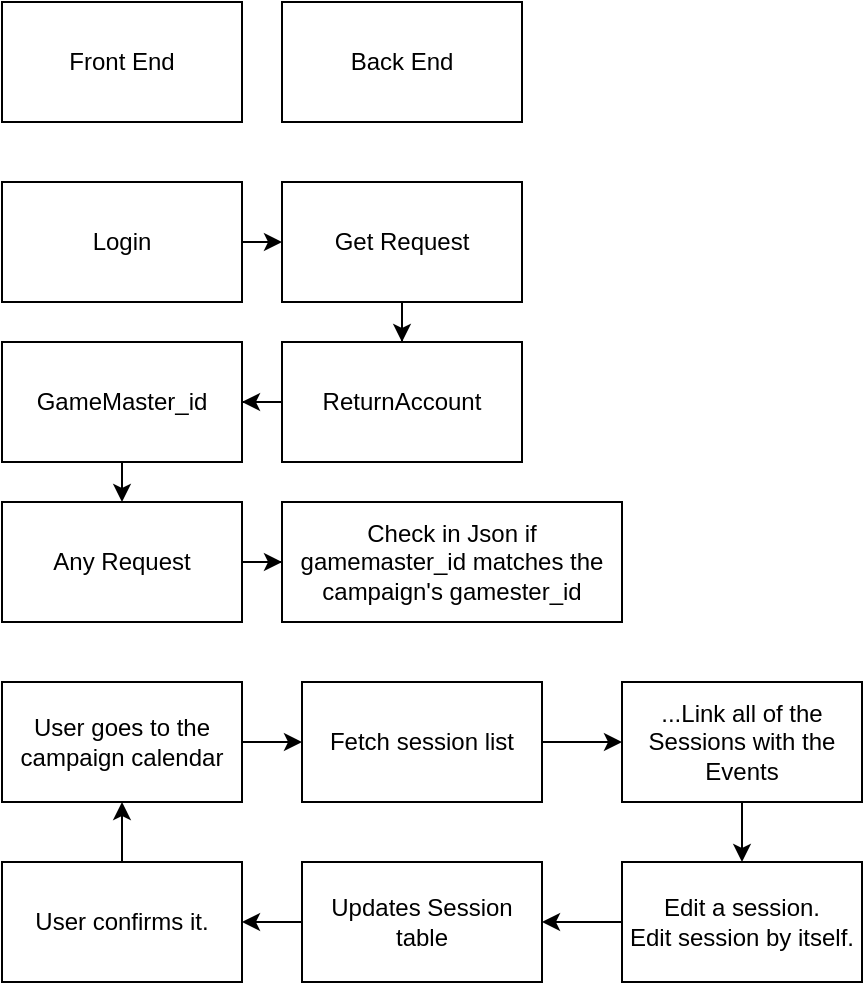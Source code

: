 <mxfile version="18.1.1"><diagram id="XKaJWGBMss40M4ys-avb" name="Page-1"><mxGraphModel dx="946" dy="645" grid="1" gridSize="10" guides="1" tooltips="1" connect="1" arrows="1" fold="1" page="1" pageScale="1" pageWidth="850" pageHeight="1100" math="0" shadow="0"><root><mxCell id="0"/><mxCell id="1" parent="0"/><mxCell id="0wIJuV0YBwjlN4jnGiiG-1" value="Front End" style="rounded=0;whiteSpace=wrap;html=1;" vertex="1" parent="1"><mxGeometry x="10" y="10" width="120" height="60" as="geometry"/></mxCell><mxCell id="0wIJuV0YBwjlN4jnGiiG-2" value="Back End" style="rounded=0;whiteSpace=wrap;html=1;" vertex="1" parent="1"><mxGeometry x="150" y="10" width="120" height="60" as="geometry"/></mxCell><mxCell id="0wIJuV0YBwjlN4jnGiiG-3" value="Login" style="rounded=0;whiteSpace=wrap;html=1;" vertex="1" parent="1"><mxGeometry x="10" y="100" width="120" height="60" as="geometry"/></mxCell><mxCell id="0wIJuV0YBwjlN4jnGiiG-4" value="" style="endArrow=classic;html=1;rounded=0;exitX=1;exitY=0.5;exitDx=0;exitDy=0;" edge="1" parent="1" source="0wIJuV0YBwjlN4jnGiiG-3" target="0wIJuV0YBwjlN4jnGiiG-5"><mxGeometry width="50" height="50" relative="1" as="geometry"><mxPoint x="190" y="310" as="sourcePoint"/><mxPoint x="240" y="130" as="targetPoint"/></mxGeometry></mxCell><mxCell id="0wIJuV0YBwjlN4jnGiiG-6" style="edgeStyle=orthogonalEdgeStyle;rounded=0;orthogonalLoop=1;jettySize=auto;html=1;" edge="1" parent="1" source="0wIJuV0YBwjlN4jnGiiG-5" target="0wIJuV0YBwjlN4jnGiiG-7"><mxGeometry relative="1" as="geometry"><mxPoint x="210" y="210" as="targetPoint"/></mxGeometry></mxCell><mxCell id="0wIJuV0YBwjlN4jnGiiG-5" value="Get Request" style="rounded=0;whiteSpace=wrap;html=1;" vertex="1" parent="1"><mxGeometry x="150" y="100" width="120" height="60" as="geometry"/></mxCell><mxCell id="0wIJuV0YBwjlN4jnGiiG-8" style="edgeStyle=orthogonalEdgeStyle;rounded=0;orthogonalLoop=1;jettySize=auto;html=1;" edge="1" parent="1" source="0wIJuV0YBwjlN4jnGiiG-7" target="0wIJuV0YBwjlN4jnGiiG-9"><mxGeometry relative="1" as="geometry"><mxPoint x="130" y="210" as="targetPoint"/></mxGeometry></mxCell><mxCell id="0wIJuV0YBwjlN4jnGiiG-7" value="ReturnAccount" style="rounded=0;whiteSpace=wrap;html=1;" vertex="1" parent="1"><mxGeometry x="150" y="180" width="120" height="60" as="geometry"/></mxCell><mxCell id="0wIJuV0YBwjlN4jnGiiG-11" style="edgeStyle=orthogonalEdgeStyle;rounded=0;orthogonalLoop=1;jettySize=auto;html=1;exitX=0.5;exitY=1;exitDx=0;exitDy=0;entryX=0.5;entryY=0;entryDx=0;entryDy=0;" edge="1" parent="1" source="0wIJuV0YBwjlN4jnGiiG-9" target="0wIJuV0YBwjlN4jnGiiG-10"><mxGeometry relative="1" as="geometry"/></mxCell><mxCell id="0wIJuV0YBwjlN4jnGiiG-9" value="GameMaster_id" style="rounded=0;whiteSpace=wrap;html=1;" vertex="1" parent="1"><mxGeometry x="10" y="180" width="120" height="60" as="geometry"/></mxCell><mxCell id="0wIJuV0YBwjlN4jnGiiG-12" style="edgeStyle=orthogonalEdgeStyle;rounded=0;orthogonalLoop=1;jettySize=auto;html=1;" edge="1" parent="1" source="0wIJuV0YBwjlN4jnGiiG-10" target="0wIJuV0YBwjlN4jnGiiG-13"><mxGeometry relative="1" as="geometry"><mxPoint x="240" y="290" as="targetPoint"/></mxGeometry></mxCell><mxCell id="0wIJuV0YBwjlN4jnGiiG-10" value="Any Request" style="rounded=0;whiteSpace=wrap;html=1;" vertex="1" parent="1"><mxGeometry x="10" y="260" width="120" height="60" as="geometry"/></mxCell><mxCell id="0wIJuV0YBwjlN4jnGiiG-13" value="Check in Json if gamemaster_id matches the campaign's gamester_id" style="rounded=0;whiteSpace=wrap;html=1;" vertex="1" parent="1"><mxGeometry x="150" y="260" width="170" height="60" as="geometry"/></mxCell><mxCell id="0wIJuV0YBwjlN4jnGiiG-15" style="edgeStyle=orthogonalEdgeStyle;rounded=0;orthogonalLoop=1;jettySize=auto;html=1;exitX=1;exitY=0.5;exitDx=0;exitDy=0;" edge="1" parent="1" source="0wIJuV0YBwjlN4jnGiiG-14" target="0wIJuV0YBwjlN4jnGiiG-19"><mxGeometry relative="1" as="geometry"><mxPoint x="220" y="380" as="targetPoint"/></mxGeometry></mxCell><mxCell id="0wIJuV0YBwjlN4jnGiiG-14" value="User goes to the campaign calendar" style="rounded=0;whiteSpace=wrap;html=1;" vertex="1" parent="1"><mxGeometry x="10" y="350" width="120" height="60" as="geometry"/></mxCell><mxCell id="0wIJuV0YBwjlN4jnGiiG-17" style="edgeStyle=orthogonalEdgeStyle;rounded=0;orthogonalLoop=1;jettySize=auto;html=1;" edge="1" parent="1" source="0wIJuV0YBwjlN4jnGiiG-16" target="0wIJuV0YBwjlN4jnGiiG-18"><mxGeometry relative="1" as="geometry"><mxPoint x="380" y="470" as="targetPoint"/></mxGeometry></mxCell><mxCell id="0wIJuV0YBwjlN4jnGiiG-16" value="...Link all of the Sessions with the Events" style="rounded=0;whiteSpace=wrap;html=1;" vertex="1" parent="1"><mxGeometry x="320" y="350" width="120" height="60" as="geometry"/></mxCell><mxCell id="0wIJuV0YBwjlN4jnGiiG-21" style="edgeStyle=orthogonalEdgeStyle;rounded=0;orthogonalLoop=1;jettySize=auto;html=1;" edge="1" parent="1" source="0wIJuV0YBwjlN4jnGiiG-18" target="0wIJuV0YBwjlN4jnGiiG-22"><mxGeometry relative="1" as="geometry"><mxPoint x="280" y="470" as="targetPoint"/></mxGeometry></mxCell><mxCell id="0wIJuV0YBwjlN4jnGiiG-18" value="Edit a session.&lt;br&gt;Edit session by itself." style="rounded=0;whiteSpace=wrap;html=1;" vertex="1" parent="1"><mxGeometry x="320" y="440" width="120" height="60" as="geometry"/></mxCell><mxCell id="0wIJuV0YBwjlN4jnGiiG-20" style="edgeStyle=orthogonalEdgeStyle;rounded=0;orthogonalLoop=1;jettySize=auto;html=1;entryX=0;entryY=0.5;entryDx=0;entryDy=0;" edge="1" parent="1" source="0wIJuV0YBwjlN4jnGiiG-19" target="0wIJuV0YBwjlN4jnGiiG-16"><mxGeometry relative="1" as="geometry"/></mxCell><mxCell id="0wIJuV0YBwjlN4jnGiiG-19" value="Fetch session list" style="rounded=0;whiteSpace=wrap;html=1;" vertex="1" parent="1"><mxGeometry x="160" y="350" width="120" height="60" as="geometry"/></mxCell><mxCell id="0wIJuV0YBwjlN4jnGiiG-23" style="edgeStyle=orthogonalEdgeStyle;rounded=0;orthogonalLoop=1;jettySize=auto;html=1;" edge="1" parent="1" source="0wIJuV0YBwjlN4jnGiiG-22" target="0wIJuV0YBwjlN4jnGiiG-24"><mxGeometry relative="1" as="geometry"><mxPoint x="90" y="470" as="targetPoint"/></mxGeometry></mxCell><mxCell id="0wIJuV0YBwjlN4jnGiiG-22" value="Updates Session table" style="rounded=0;whiteSpace=wrap;html=1;" vertex="1" parent="1"><mxGeometry x="160" y="440" width="120" height="60" as="geometry"/></mxCell><mxCell id="0wIJuV0YBwjlN4jnGiiG-25" style="edgeStyle=orthogonalEdgeStyle;rounded=0;orthogonalLoop=1;jettySize=auto;html=1;entryX=0.5;entryY=1;entryDx=0;entryDy=0;" edge="1" parent="1" source="0wIJuV0YBwjlN4jnGiiG-24" target="0wIJuV0YBwjlN4jnGiiG-14"><mxGeometry relative="1" as="geometry"/></mxCell><mxCell id="0wIJuV0YBwjlN4jnGiiG-24" value="User confirms it." style="rounded=0;whiteSpace=wrap;html=1;" vertex="1" parent="1"><mxGeometry x="10" y="440" width="120" height="60" as="geometry"/></mxCell></root></mxGraphModel></diagram></mxfile>